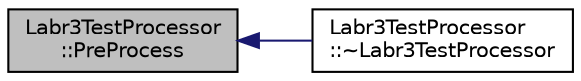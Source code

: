digraph "Labr3TestProcessor::PreProcess"
{
  edge [fontname="Helvetica",fontsize="10",labelfontname="Helvetica",labelfontsize="10"];
  node [fontname="Helvetica",fontsize="10",shape=record];
  rankdir="LR";
  Node1 [label="Labr3TestProcessor\l::PreProcess",height=0.2,width=0.4,color="black", fillcolor="grey75", style="filled", fontcolor="black"];
  Node1 -> Node2 [dir="back",color="midnightblue",fontsize="10",style="solid",fontname="Helvetica"];
  Node2 [label="Labr3TestProcessor\l::~Labr3TestProcessor",height=0.2,width=0.4,color="black", fillcolor="white", style="filled",URL="$dd/d2c/class_labr3_test_processor.html#a38f5f24725e52971220a4beef3bfc232"];
}
